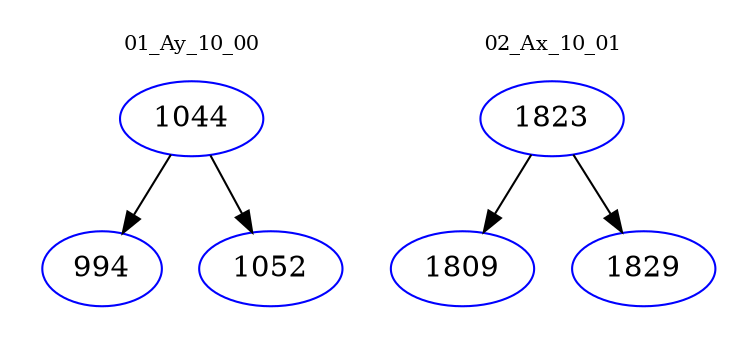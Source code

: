 digraph{
subgraph cluster_0 {
color = white
label = "01_Ay_10_00";
fontsize=10;
T0_1044 [label="1044", color="blue"]
T0_1044 -> T0_994 [color="black"]
T0_994 [label="994", color="blue"]
T0_1044 -> T0_1052 [color="black"]
T0_1052 [label="1052", color="blue"]
}
subgraph cluster_1 {
color = white
label = "02_Ax_10_01";
fontsize=10;
T1_1823 [label="1823", color="blue"]
T1_1823 -> T1_1809 [color="black"]
T1_1809 [label="1809", color="blue"]
T1_1823 -> T1_1829 [color="black"]
T1_1829 [label="1829", color="blue"]
}
}
